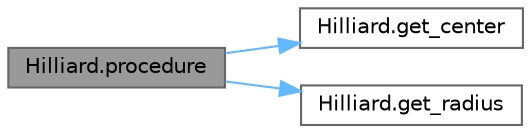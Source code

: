 digraph "Hilliard.procedure"
{
 // LATEX_PDF_SIZE
  bgcolor="transparent";
  edge [fontname=Helvetica,fontsize=10,labelfontname=Helvetica,labelfontsize=10];
  node [fontname=Helvetica,fontsize=10,shape=box,height=0.2,width=0.4];
  rankdir="LR";
  Node1 [id="Node000001",label="Hilliard.procedure",height=0.2,width=0.4,color="gray40", fillcolor="grey60", style="filled", fontcolor="black",tooltip=" "];
  Node1 -> Node2 [id="edge1_Node000001_Node000002",color="steelblue1",style="solid",tooltip=" "];
  Node2 [id="Node000002",label="Hilliard.get_center",height=0.2,width=0.4,color="grey40", fillcolor="white", style="filled",URL="$namespace_hilliard.html#a81d15a244bb3ae7f8be7dd16bfe9435f",tooltip=" "];
  Node1 -> Node3 [id="edge2_Node000001_Node000003",color="steelblue1",style="solid",tooltip=" "];
  Node3 [id="Node000003",label="Hilliard.get_radius",height=0.2,width=0.4,color="grey40", fillcolor="white", style="filled",URL="$namespace_hilliard.html#ad6d547315b5d459ec4ecc4bbda993174",tooltip=" "];
}
